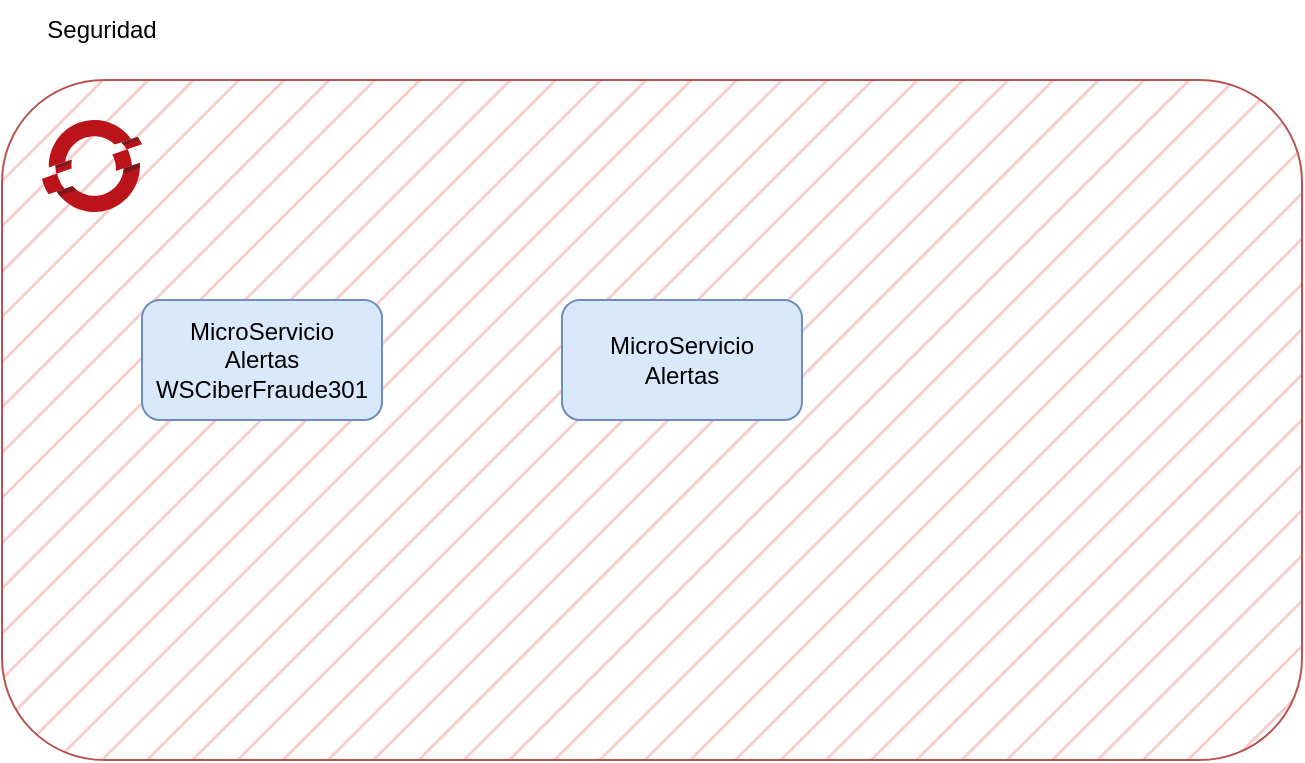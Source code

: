 <mxfile version="21.0.6" type="github"><diagram name="Página-1" id="qM4OqVSHpMiwkYs2nGsH"><mxGraphModel dx="1050" dy="581" grid="1" gridSize="10" guides="1" tooltips="1" connect="1" arrows="1" fold="1" page="1" pageScale="1" pageWidth="827" pageHeight="1169" math="0" shadow="0"><root><mxCell id="0"/><mxCell id="1" parent="0"/><mxCell id="2lVs8u2n1RN8bHbPqQJk-1" value="" style="rounded=1;whiteSpace=wrap;html=1;fillStyle=hatch;fillColor=#f8cecc;strokeColor=#b85450;" vertex="1" parent="1"><mxGeometry x="110" y="40" width="650" height="340" as="geometry"/></mxCell><mxCell id="2lVs8u2n1RN8bHbPqQJk-2" value="" style="sketch=0;aspect=fixed;html=1;points=[];align=center;image;fontSize=12;image=img/lib/mscae/OpenShift.svg;" vertex="1" parent="1"><mxGeometry x="130" y="60" width="50" height="46" as="geometry"/></mxCell><mxCell id="2lVs8u2n1RN8bHbPqQJk-3" value="MicroServicio&lt;br&gt;Alertas&lt;br&gt;WSCiberFraude301" style="rounded=1;whiteSpace=wrap;html=1;fillColor=#dae8fc;strokeColor=#6c8ebf;" vertex="1" parent="1"><mxGeometry x="180" y="150" width="120" height="60" as="geometry"/></mxCell><mxCell id="2lVs8u2n1RN8bHbPqQJk-4" value="MicroServicio&lt;br&gt;Alertas" style="rounded=1;whiteSpace=wrap;html=1;fillColor=#dae8fc;strokeColor=#6c8ebf;" vertex="1" parent="1"><mxGeometry x="390" y="150" width="120" height="60" as="geometry"/></mxCell><mxCell id="2lVs8u2n1RN8bHbPqQJk-5" value="Seguridad" style="text;html=1;strokeColor=none;fillColor=none;align=center;verticalAlign=middle;whiteSpace=wrap;rounded=0;" vertex="1" parent="1"><mxGeometry x="130" width="60" height="30" as="geometry"/></mxCell></root></mxGraphModel></diagram></mxfile>